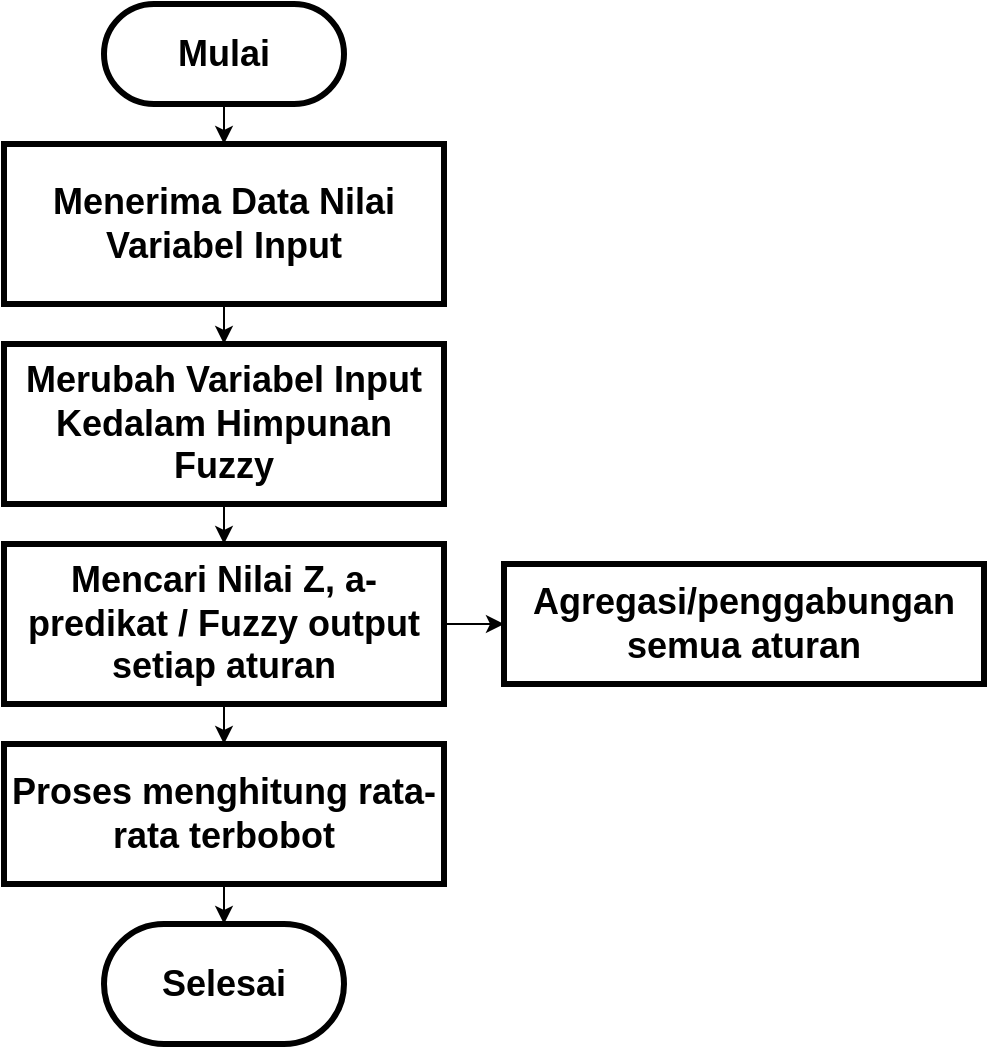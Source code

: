 <mxfile version="14.9.2" type="github">
  <diagram id="dBnzOQytYYxfU3pRU7bc" name="Page-1">
    <mxGraphModel dx="868" dy="434" grid="1" gridSize="10" guides="1" tooltips="1" connect="1" arrows="1" fold="1" page="1" pageScale="1" pageWidth="850" pageHeight="1100" math="0" shadow="0">
      <root>
        <mxCell id="0" />
        <mxCell id="1" parent="0" />
        <mxCell id="ZkDA2Pbo_zlCGj4S_Ms5-2" style="edgeStyle=orthogonalEdgeStyle;rounded=0;orthogonalLoop=1;jettySize=auto;html=1;" parent="1" source="ZkDA2Pbo_zlCGj4S_Ms5-1" target="ZkDA2Pbo_zlCGj4S_Ms5-3" edge="1">
          <mxGeometry relative="1" as="geometry">
            <mxPoint x="400" y="120" as="targetPoint" />
          </mxGeometry>
        </mxCell>
        <mxCell id="ZkDA2Pbo_zlCGj4S_Ms5-1" value="&lt;h2&gt;Mulai&lt;/h2&gt;" style="rounded=1;whiteSpace=wrap;html=1;arcSize=50;strokeWidth=3;" parent="1" vertex="1">
          <mxGeometry x="340" y="40" width="120" height="50" as="geometry" />
        </mxCell>
        <mxCell id="ZkDA2Pbo_zlCGj4S_Ms5-4" style="edgeStyle=orthogonalEdgeStyle;rounded=0;orthogonalLoop=1;jettySize=auto;html=1;" parent="1" source="ZkDA2Pbo_zlCGj4S_Ms5-3" target="ZkDA2Pbo_zlCGj4S_Ms5-5" edge="1">
          <mxGeometry relative="1" as="geometry">
            <mxPoint x="400" y="210" as="targetPoint" />
          </mxGeometry>
        </mxCell>
        <mxCell id="ZkDA2Pbo_zlCGj4S_Ms5-3" value="&lt;h2&gt;Menerima Data Nilai Variabel Input&lt;/h2&gt;" style="rounded=0;whiteSpace=wrap;html=1;strokeWidth=3;" parent="1" vertex="1">
          <mxGeometry x="290" y="110" width="220" height="80" as="geometry" />
        </mxCell>
        <mxCell id="ZkDA2Pbo_zlCGj4S_Ms5-6" style="edgeStyle=orthogonalEdgeStyle;rounded=0;orthogonalLoop=1;jettySize=auto;html=1;" parent="1" source="ZkDA2Pbo_zlCGj4S_Ms5-5" target="ZkDA2Pbo_zlCGj4S_Ms5-7" edge="1">
          <mxGeometry relative="1" as="geometry">
            <mxPoint x="400" y="310" as="targetPoint" />
          </mxGeometry>
        </mxCell>
        <mxCell id="ZkDA2Pbo_zlCGj4S_Ms5-5" value="&lt;h2&gt;Merubah Variabel Input Kedalam Himpunan Fuzzy&lt;/h2&gt;" style="rounded=0;whiteSpace=wrap;html=1;strokeWidth=3;" parent="1" vertex="1">
          <mxGeometry x="290" y="210" width="220" height="80" as="geometry" />
        </mxCell>
        <mxCell id="bWJzJhQUE7417vDQCeUl-1" style="edgeStyle=orthogonalEdgeStyle;rounded=0;orthogonalLoop=1;jettySize=auto;html=1;" edge="1" parent="1" source="ZkDA2Pbo_zlCGj4S_Ms5-7" target="bWJzJhQUE7417vDQCeUl-2">
          <mxGeometry relative="1" as="geometry">
            <mxPoint x="540" y="350" as="targetPoint" />
          </mxGeometry>
        </mxCell>
        <mxCell id="bWJzJhQUE7417vDQCeUl-3" style="edgeStyle=orthogonalEdgeStyle;rounded=0;orthogonalLoop=1;jettySize=auto;html=1;" edge="1" parent="1" source="ZkDA2Pbo_zlCGj4S_Ms5-7" target="bWJzJhQUE7417vDQCeUl-4">
          <mxGeometry relative="1" as="geometry">
            <mxPoint x="400" y="420" as="targetPoint" />
          </mxGeometry>
        </mxCell>
        <mxCell id="ZkDA2Pbo_zlCGj4S_Ms5-7" value="&lt;h2&gt;Mencari Nilai Z, a-predikat / Fuzzy output setiap aturan&lt;/h2&gt;" style="rounded=0;whiteSpace=wrap;html=1;strokeWidth=3;" parent="1" vertex="1">
          <mxGeometry x="290" y="310" width="220" height="80" as="geometry" />
        </mxCell>
        <mxCell id="bWJzJhQUE7417vDQCeUl-2" value="&lt;h2&gt;Agregasi/penggabungan semua aturan&lt;/h2&gt;" style="rounded=0;whiteSpace=wrap;html=1;strokeWidth=3;" vertex="1" parent="1">
          <mxGeometry x="540" y="320" width="240" height="60" as="geometry" />
        </mxCell>
        <mxCell id="bWJzJhQUE7417vDQCeUl-5" style="edgeStyle=orthogonalEdgeStyle;rounded=0;orthogonalLoop=1;jettySize=auto;html=1;" edge="1" parent="1" source="bWJzJhQUE7417vDQCeUl-4" target="bWJzJhQUE7417vDQCeUl-6">
          <mxGeometry relative="1" as="geometry">
            <mxPoint x="400" y="500" as="targetPoint" />
          </mxGeometry>
        </mxCell>
        <mxCell id="bWJzJhQUE7417vDQCeUl-4" value="&lt;h2&gt;Proses menghitung rata-rata terbobot&lt;/h2&gt;" style="rounded=0;whiteSpace=wrap;html=1;strokeWidth=3;" vertex="1" parent="1">
          <mxGeometry x="290" y="410" width="220" height="70" as="geometry" />
        </mxCell>
        <mxCell id="bWJzJhQUE7417vDQCeUl-6" value="&lt;h2&gt;Selesai&lt;/h2&gt;" style="rounded=1;whiteSpace=wrap;html=1;arcSize=50;strokeWidth=3;" vertex="1" parent="1">
          <mxGeometry x="340" y="500" width="120" height="60" as="geometry" />
        </mxCell>
      </root>
    </mxGraphModel>
  </diagram>
</mxfile>
